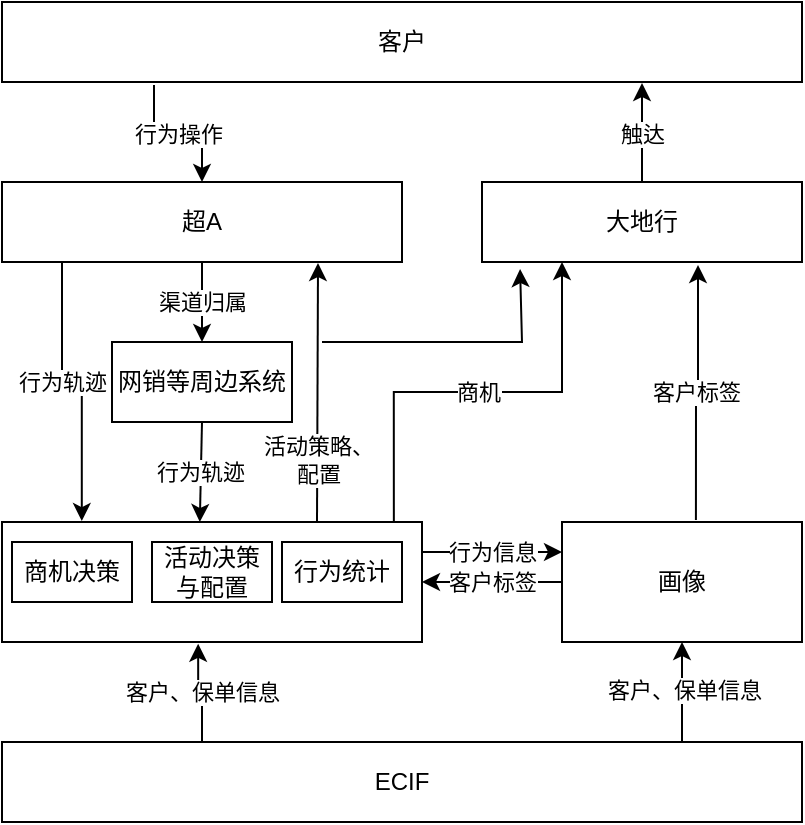 <mxfile version="20.8.20" type="github">
  <diagram name="第 1 页" id="zMkUeI1VbZoQxMKzUVVP">
    <mxGraphModel dx="953" dy="545" grid="1" gridSize="10" guides="1" tooltips="1" connect="1" arrows="1" fold="1" page="1" pageScale="1" pageWidth="827" pageHeight="1169" math="0" shadow="0">
      <root>
        <mxCell id="0" />
        <mxCell id="1" parent="0" />
        <mxCell id="S7uy7MupSvmrY36sA2id-11" value="行为轨迹" style="edgeStyle=orthogonalEdgeStyle;rounded=0;orthogonalLoop=1;jettySize=auto;html=1;exitX=0.25;exitY=1;exitDx=0;exitDy=0;entryX=0.19;entryY=-0.008;entryDx=0;entryDy=0;entryPerimeter=0;" parent="1" source="S7uy7MupSvmrY36sA2id-1" target="S7uy7MupSvmrY36sA2id-7" edge="1">
          <mxGeometry relative="1" as="geometry">
            <Array as="points">
              <mxPoint x="190" y="200" />
              <mxPoint x="190" y="265" />
              <mxPoint x="200" y="265" />
            </Array>
          </mxGeometry>
        </mxCell>
        <mxCell id="S7uy7MupSvmrY36sA2id-28" value="渠道归属" style="edgeStyle=orthogonalEdgeStyle;rounded=0;orthogonalLoop=1;jettySize=auto;html=1;exitX=0.5;exitY=1;exitDx=0;exitDy=0;" parent="1" source="S7uy7MupSvmrY36sA2id-1" target="S7uy7MupSvmrY36sA2id-27" edge="1">
          <mxGeometry relative="1" as="geometry" />
        </mxCell>
        <mxCell id="S7uy7MupSvmrY36sA2id-1" value="超A" style="rounded=0;whiteSpace=wrap;html=1;" parent="1" vertex="1">
          <mxGeometry x="160" y="160" width="200" height="40" as="geometry" />
        </mxCell>
        <mxCell id="S7uy7MupSvmrY36sA2id-6" value="触达" style="edgeStyle=orthogonalEdgeStyle;rounded=0;orthogonalLoop=1;jettySize=auto;html=1;exitX=0.5;exitY=0;exitDx=0;exitDy=0;entryX=0.8;entryY=1.013;entryDx=0;entryDy=0;entryPerimeter=0;" parent="1" source="S7uy7MupSvmrY36sA2id-2" target="S7uy7MupSvmrY36sA2id-3" edge="1">
          <mxGeometry relative="1" as="geometry" />
        </mxCell>
        <mxCell id="S7uy7MupSvmrY36sA2id-2" value="大地行" style="rounded=0;whiteSpace=wrap;html=1;" parent="1" vertex="1">
          <mxGeometry x="400" y="160" width="160" height="40" as="geometry" />
        </mxCell>
        <mxCell id="S7uy7MupSvmrY36sA2id-4" style="edgeStyle=orthogonalEdgeStyle;rounded=0;orthogonalLoop=1;jettySize=auto;html=1;exitX=0.19;exitY=1.038;exitDx=0;exitDy=0;exitPerimeter=0;entryX=0.5;entryY=0;entryDx=0;entryDy=0;" parent="1" source="S7uy7MupSvmrY36sA2id-3" target="S7uy7MupSvmrY36sA2id-1" edge="1">
          <mxGeometry relative="1" as="geometry" />
        </mxCell>
        <mxCell id="S7uy7MupSvmrY36sA2id-5" value="行为操作" style="edgeLabel;html=1;align=center;verticalAlign=middle;resizable=0;points=[];" parent="S7uy7MupSvmrY36sA2id-4" vertex="1" connectable="0">
          <mxGeometry x="-0.04" y="-1" relative="1" as="geometry">
            <mxPoint as="offset" />
          </mxGeometry>
        </mxCell>
        <mxCell id="S7uy7MupSvmrY36sA2id-3" value="客户" style="rounded=0;whiteSpace=wrap;html=1;" parent="1" vertex="1">
          <mxGeometry x="160" y="70" width="400" height="40" as="geometry" />
        </mxCell>
        <mxCell id="S7uy7MupSvmrY36sA2id-17" value="行为信息" style="edgeStyle=orthogonalEdgeStyle;rounded=0;orthogonalLoop=1;jettySize=auto;html=1;exitX=1;exitY=0.25;exitDx=0;exitDy=0;entryX=0;entryY=0.25;entryDx=0;entryDy=0;" parent="1" source="S7uy7MupSvmrY36sA2id-7" target="S7uy7MupSvmrY36sA2id-14" edge="1">
          <mxGeometry relative="1" as="geometry" />
        </mxCell>
        <mxCell id="ZqJuL_lO8UDY3aZGvRu--10" value="商机" style="edgeStyle=orthogonalEdgeStyle;rounded=0;orthogonalLoop=1;jettySize=auto;html=1;exitX=0.933;exitY=0;exitDx=0;exitDy=0;entryX=0.25;entryY=1;entryDx=0;entryDy=0;exitPerimeter=0;" edge="1" parent="1" source="S7uy7MupSvmrY36sA2id-7" target="S7uy7MupSvmrY36sA2id-2">
          <mxGeometry relative="1" as="geometry" />
        </mxCell>
        <mxCell id="S7uy7MupSvmrY36sA2id-7" value="" style="rounded=0;whiteSpace=wrap;html=1;" parent="1" vertex="1">
          <mxGeometry x="160" y="330" width="210" height="60" as="geometry" />
        </mxCell>
        <mxCell id="S7uy7MupSvmrY36sA2id-8" value="商机决策" style="rounded=0;whiteSpace=wrap;html=1;" parent="1" vertex="1">
          <mxGeometry x="165" y="340" width="60" height="30" as="geometry" />
        </mxCell>
        <mxCell id="S7uy7MupSvmrY36sA2id-9" value="活动决策与配置" style="rounded=0;whiteSpace=wrap;html=1;" parent="1" vertex="1">
          <mxGeometry x="235" y="340" width="60" height="30" as="geometry" />
        </mxCell>
        <mxCell id="S7uy7MupSvmrY36sA2id-10" value="行为统计" style="rounded=0;whiteSpace=wrap;html=1;" parent="1" vertex="1">
          <mxGeometry x="300" y="340" width="60" height="30" as="geometry" />
        </mxCell>
        <mxCell id="S7uy7MupSvmrY36sA2id-15" value="客户标签" style="edgeStyle=orthogonalEdgeStyle;rounded=0;orthogonalLoop=1;jettySize=auto;html=1;exitX=0.558;exitY=-0.017;exitDx=0;exitDy=0;entryX=0.675;entryY=1.038;entryDx=0;entryDy=0;entryPerimeter=0;exitPerimeter=0;" parent="1" source="S7uy7MupSvmrY36sA2id-14" target="S7uy7MupSvmrY36sA2id-2" edge="1">
          <mxGeometry relative="1" as="geometry" />
        </mxCell>
        <mxCell id="S7uy7MupSvmrY36sA2id-14" value="画像" style="rounded=0;whiteSpace=wrap;html=1;" parent="1" vertex="1">
          <mxGeometry x="440" y="330" width="120" height="60" as="geometry" />
        </mxCell>
        <mxCell id="S7uy7MupSvmrY36sA2id-19" value="客户、保单信息" style="edgeStyle=orthogonalEdgeStyle;rounded=0;orthogonalLoop=1;jettySize=auto;html=1;exitX=0.25;exitY=0;exitDx=0;exitDy=0;entryX=0.467;entryY=1.015;entryDx=0;entryDy=0;entryPerimeter=0;" parent="1" source="S7uy7MupSvmrY36sA2id-18" target="S7uy7MupSvmrY36sA2id-7" edge="1">
          <mxGeometry relative="1" as="geometry" />
        </mxCell>
        <mxCell id="S7uy7MupSvmrY36sA2id-23" style="edgeStyle=orthogonalEdgeStyle;rounded=0;orthogonalLoop=1;jettySize=auto;html=1;entryX=0.5;entryY=1;entryDx=0;entryDy=0;exitX=0.85;exitY=0;exitDx=0;exitDy=0;exitPerimeter=0;" parent="1" source="S7uy7MupSvmrY36sA2id-18" target="S7uy7MupSvmrY36sA2id-14" edge="1">
          <mxGeometry relative="1" as="geometry" />
        </mxCell>
        <mxCell id="S7uy7MupSvmrY36sA2id-26" value="客户、保单信息" style="edgeLabel;html=1;align=center;verticalAlign=middle;resizable=0;points=[];" parent="S7uy7MupSvmrY36sA2id-23" vertex="1" connectable="0">
          <mxGeometry x="0.1" y="-1" relative="1" as="geometry">
            <mxPoint y="1" as="offset" />
          </mxGeometry>
        </mxCell>
        <mxCell id="S7uy7MupSvmrY36sA2id-18" value="ECIF" style="rounded=0;whiteSpace=wrap;html=1;" parent="1" vertex="1">
          <mxGeometry x="160" y="440" width="400" height="40" as="geometry" />
        </mxCell>
        <mxCell id="S7uy7MupSvmrY36sA2id-22" style="edgeStyle=orthogonalEdgeStyle;rounded=0;orthogonalLoop=1;jettySize=auto;html=1;exitX=0.5;exitY=1;exitDx=0;exitDy=0;" parent="1" source="S7uy7MupSvmrY36sA2id-7" target="S7uy7MupSvmrY36sA2id-7" edge="1">
          <mxGeometry relative="1" as="geometry" />
        </mxCell>
        <mxCell id="S7uy7MupSvmrY36sA2id-27" value="网销等周边系统" style="rounded=0;whiteSpace=wrap;html=1;" parent="1" vertex="1">
          <mxGeometry x="215" y="240" width="90" height="40" as="geometry" />
        </mxCell>
        <mxCell id="ZqJuL_lO8UDY3aZGvRu--1" value="行为轨迹" style="endArrow=classic;html=1;rounded=0;exitX=0.5;exitY=1;exitDx=0;exitDy=0;entryX=0.471;entryY=0;entryDx=0;entryDy=0;entryPerimeter=0;" edge="1" parent="1" source="S7uy7MupSvmrY36sA2id-27" target="S7uy7MupSvmrY36sA2id-7">
          <mxGeometry width="50" height="50" relative="1" as="geometry">
            <mxPoint x="30" y="390" as="sourcePoint" />
            <mxPoint x="80" y="340" as="targetPoint" />
          </mxGeometry>
        </mxCell>
        <mxCell id="ZqJuL_lO8UDY3aZGvRu--14" value="客户标签" style="endArrow=classic;html=1;rounded=0;exitX=0;exitY=0.5;exitDx=0;exitDy=0;entryX=1;entryY=0.5;entryDx=0;entryDy=0;" edge="1" parent="1" source="S7uy7MupSvmrY36sA2id-14" target="S7uy7MupSvmrY36sA2id-7">
          <mxGeometry width="50" height="50" relative="1" as="geometry">
            <mxPoint x="390" y="300" as="sourcePoint" />
            <mxPoint x="440" y="250" as="targetPoint" />
          </mxGeometry>
        </mxCell>
        <mxCell id="ZqJuL_lO8UDY3aZGvRu--15" value="" style="endArrow=classic;html=1;rounded=0;exitX=0.75;exitY=0;exitDx=0;exitDy=0;entryX=0.79;entryY=1.013;entryDx=0;entryDy=0;entryPerimeter=0;" edge="1" parent="1" source="S7uy7MupSvmrY36sA2id-7" target="S7uy7MupSvmrY36sA2id-1">
          <mxGeometry width="50" height="50" relative="1" as="geometry">
            <mxPoint x="60" y="370" as="sourcePoint" />
            <mxPoint x="110" y="320" as="targetPoint" />
          </mxGeometry>
        </mxCell>
        <mxCell id="ZqJuL_lO8UDY3aZGvRu--17" value="活动策略、&lt;br&gt;配置" style="edgeLabel;html=1;align=center;verticalAlign=middle;resizable=0;points=[];" vertex="1" connectable="0" parent="ZqJuL_lO8UDY3aZGvRu--15">
          <mxGeometry x="-0.513" relative="1" as="geometry">
            <mxPoint as="offset" />
          </mxGeometry>
        </mxCell>
        <mxCell id="ZqJuL_lO8UDY3aZGvRu--16" value="" style="endArrow=classic;html=1;rounded=0;entryX=0.119;entryY=1.088;entryDx=0;entryDy=0;entryPerimeter=0;" edge="1" parent="1" target="S7uy7MupSvmrY36sA2id-2">
          <mxGeometry width="50" height="50" relative="1" as="geometry">
            <mxPoint x="320" y="240" as="sourcePoint" />
            <mxPoint x="100" y="370" as="targetPoint" />
            <Array as="points">
              <mxPoint x="420" y="240" />
            </Array>
          </mxGeometry>
        </mxCell>
      </root>
    </mxGraphModel>
  </diagram>
</mxfile>
